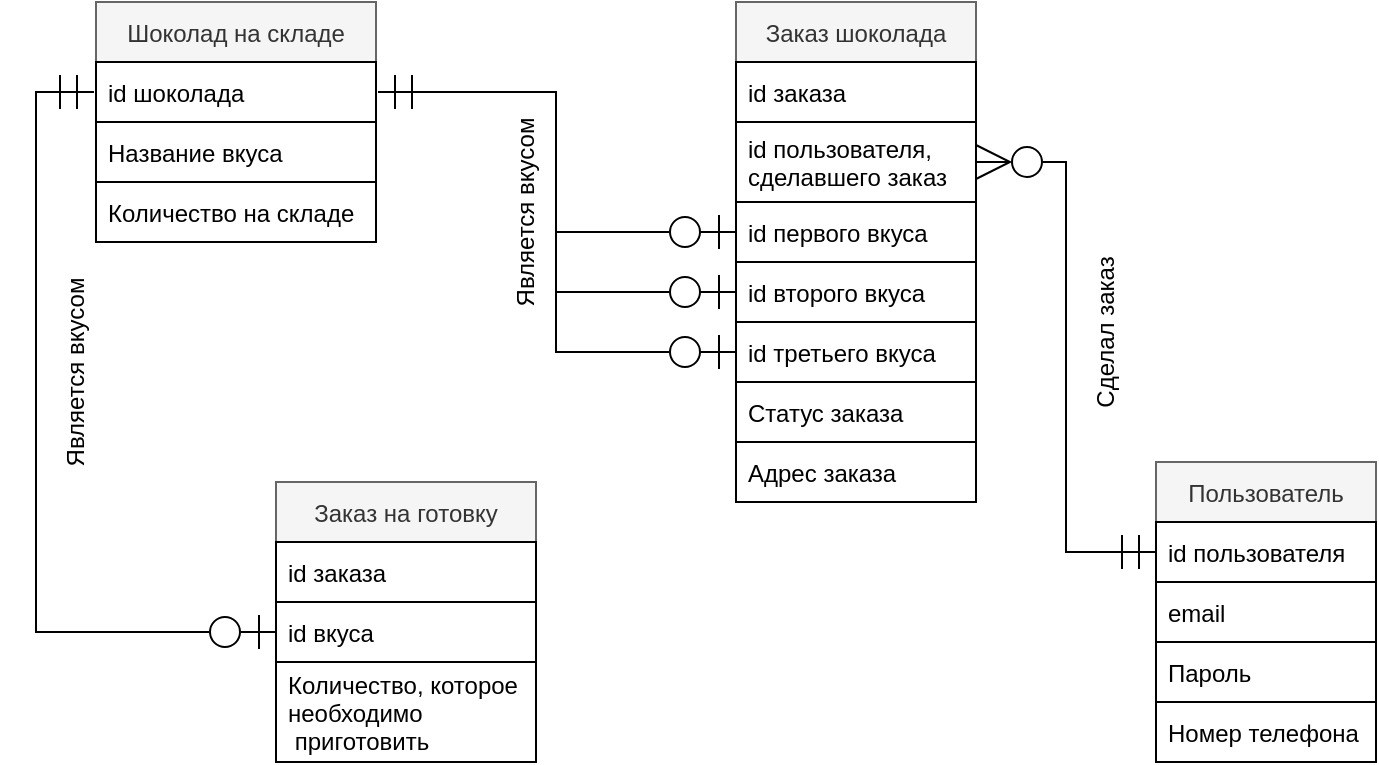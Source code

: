 <mxfile version="15.7.3" type="github">
  <diagram name="Page-1" id="edf60f1a-56cd-e834-aa8a-f176f3a09ee4">
    <mxGraphModel dx="1117" dy="724" grid="1" gridSize="10" guides="1" tooltips="1" connect="1" arrows="1" fold="1" page="1" pageScale="1" pageWidth="1100" pageHeight="850" background="none" math="0" shadow="0">
      <root>
        <mxCell id="0" />
        <mxCell id="1" parent="0" />
        <mxCell id="eft8qApNP8DuhR5Chvi9-2" value="Шоколад на складе" style="swimlane;fontStyle=0;childLayout=stackLayout;horizontal=1;startSize=30;horizontalStack=0;resizeParent=1;resizeParentMax=0;resizeLast=0;collapsible=1;marginBottom=0;labelBackgroundColor=none;fillColor=#f5f5f5;fontColor=#333333;strokeColor=#666666;" vertex="1" parent="1">
          <mxGeometry x="60" y="100" width="140" height="120" as="geometry">
            <mxRectangle x="60" y="100" width="140" height="30" as="alternateBounds" />
          </mxGeometry>
        </mxCell>
        <mxCell id="eft8qApNP8DuhR5Chvi9-3" value="id шоколада" style="text;strokeColor=default;fillColor=none;align=left;verticalAlign=middle;spacingLeft=4;spacingRight=4;overflow=hidden;points=[[0,0.5],[1,0.5]];portConstraint=eastwest;rotatable=0;perimeterSpacing=1;" vertex="1" parent="eft8qApNP8DuhR5Chvi9-2">
          <mxGeometry y="30" width="140" height="30" as="geometry" />
        </mxCell>
        <mxCell id="eft8qApNP8DuhR5Chvi9-4" value="Название вкуса" style="text;strokeColor=default;fillColor=none;align=left;verticalAlign=middle;spacingLeft=4;spacingRight=4;overflow=hidden;points=[[0,0.5],[1,0.5]];portConstraint=eastwest;rotatable=0;perimeterSpacing=2;" vertex="1" parent="eft8qApNP8DuhR5Chvi9-2">
          <mxGeometry y="60" width="140" height="30" as="geometry" />
        </mxCell>
        <mxCell id="eft8qApNP8DuhR5Chvi9-5" value="Количество на складе" style="text;strokeColor=default;fillColor=none;align=left;verticalAlign=middle;spacingLeft=4;spacingRight=4;overflow=hidden;points=[[0,0.5],[1,0.5]];portConstraint=eastwest;rotatable=0;" vertex="1" parent="eft8qApNP8DuhR5Chvi9-2">
          <mxGeometry y="90" width="140" height="30" as="geometry" />
        </mxCell>
        <mxCell id="eft8qApNP8DuhR5Chvi9-7" value="Заказ на готовку" style="swimlane;fontStyle=0;childLayout=stackLayout;horizontal=1;startSize=30;horizontalStack=0;resizeParent=1;resizeParentMax=0;resizeLast=0;collapsible=1;marginBottom=0;fillColor=#f5f5f5;fontColor=#333333;strokeColor=#666666;" vertex="1" parent="1">
          <mxGeometry x="150" y="340" width="130" height="140" as="geometry">
            <mxRectangle x="310" y="150" width="130" height="30" as="alternateBounds" />
          </mxGeometry>
        </mxCell>
        <mxCell id="eft8qApNP8DuhR5Chvi9-8" value="id заказа" style="text;strokeColor=default;fillColor=none;align=left;verticalAlign=middle;spacingLeft=4;spacingRight=4;overflow=hidden;points=[[0,0.5],[1,0.5]];portConstraint=eastwest;rotatable=0;" vertex="1" parent="eft8qApNP8DuhR5Chvi9-7">
          <mxGeometry y="30" width="130" height="30" as="geometry" />
        </mxCell>
        <mxCell id="eft8qApNP8DuhR5Chvi9-9" value="id вкуса" style="text;strokeColor=default;fillColor=none;align=left;verticalAlign=middle;spacingLeft=4;spacingRight=4;overflow=hidden;points=[[0,0.5],[1,0.5]];portConstraint=eastwest;rotatable=0;" vertex="1" parent="eft8qApNP8DuhR5Chvi9-7">
          <mxGeometry y="60" width="130" height="30" as="geometry" />
        </mxCell>
        <mxCell id="eft8qApNP8DuhR5Chvi9-10" value="Количество, которое&#xa;необходимо&#xa; приготовить" style="text;strokeColor=default;fillColor=none;align=left;verticalAlign=middle;spacingLeft=4;spacingRight=4;overflow=hidden;points=[[0,0.5],[1,0.5]];portConstraint=eastwest;rotatable=0;" vertex="1" parent="eft8qApNP8DuhR5Chvi9-7">
          <mxGeometry y="90" width="130" height="50" as="geometry" />
        </mxCell>
        <mxCell id="eft8qApNP8DuhR5Chvi9-26" value="" style="group" vertex="1" connectable="0" parent="1">
          <mxGeometry x="380" y="100" width="120" height="280" as="geometry" />
        </mxCell>
        <mxCell id="eft8qApNP8DuhR5Chvi9-17" value="Заказ шоколада" style="swimlane;fontStyle=0;childLayout=stackLayout;horizontal=1;startSize=30;horizontalStack=0;resizeParent=1;resizeParentMax=0;resizeLast=0;collapsible=1;marginBottom=0;labelBackgroundColor=none;strokeColor=#666666;fillColor=#f5f5f5;fontColor=#333333;" vertex="1" parent="eft8qApNP8DuhR5Chvi9-26">
          <mxGeometry width="120" height="130" as="geometry" />
        </mxCell>
        <mxCell id="eft8qApNP8DuhR5Chvi9-18" value="id заказа" style="text;strokeColor=default;fillColor=none;align=left;verticalAlign=middle;spacingLeft=4;spacingRight=4;overflow=hidden;points=[[0,0.5],[1,0.5]];portConstraint=eastwest;rotatable=0;labelBackgroundColor=none;" vertex="1" parent="eft8qApNP8DuhR5Chvi9-17">
          <mxGeometry y="30" width="120" height="30" as="geometry" />
        </mxCell>
        <mxCell id="eft8qApNP8DuhR5Chvi9-19" value="id пользователя,&#xa;сделавшего заказ" style="text;strokeColor=default;fillColor=none;align=left;verticalAlign=middle;spacingLeft=4;spacingRight=4;overflow=hidden;points=[[0,0.5],[1,0.5]];portConstraint=eastwest;rotatable=0;labelBackgroundColor=none;" vertex="1" parent="eft8qApNP8DuhR5Chvi9-17">
          <mxGeometry y="60" width="120" height="40" as="geometry" />
        </mxCell>
        <mxCell id="eft8qApNP8DuhR5Chvi9-20" value="id первого вкуса " style="text;strokeColor=default;fillColor=none;align=left;verticalAlign=middle;spacingLeft=4;spacingRight=4;overflow=hidden;points=[[0,0.5],[1,0.5]];portConstraint=eastwest;rotatable=0;labelBackgroundColor=none;" vertex="1" parent="eft8qApNP8DuhR5Chvi9-17">
          <mxGeometry y="100" width="120" height="30" as="geometry" />
        </mxCell>
        <mxCell id="eft8qApNP8DuhR5Chvi9-21" value="id второго вкуса" style="text;strokeColor=default;fillColor=none;align=left;verticalAlign=middle;spacingLeft=4;spacingRight=4;overflow=hidden;points=[[0,0.5],[1,0.5]];portConstraint=eastwest;rotatable=0;labelBackgroundColor=none;" vertex="1" parent="eft8qApNP8DuhR5Chvi9-26">
          <mxGeometry y="130" width="120" height="30" as="geometry" />
        </mxCell>
        <mxCell id="eft8qApNP8DuhR5Chvi9-22" value="id третьего вкуса" style="text;strokeColor=default;fillColor=none;align=left;verticalAlign=middle;spacingLeft=4;spacingRight=4;overflow=hidden;points=[[0,0.5],[1,0.5]];portConstraint=eastwest;rotatable=0;labelBackgroundColor=none;" vertex="1" parent="eft8qApNP8DuhR5Chvi9-26">
          <mxGeometry y="160" width="120" height="30" as="geometry" />
        </mxCell>
        <mxCell id="eft8qApNP8DuhR5Chvi9-23" value="Статус заказа" style="text;strokeColor=default;fillColor=none;align=left;verticalAlign=middle;spacingLeft=4;spacingRight=4;overflow=hidden;points=[[0,0.5],[1,0.5]];portConstraint=eastwest;rotatable=0;labelBackgroundColor=none;" vertex="1" parent="eft8qApNP8DuhR5Chvi9-26">
          <mxGeometry y="190" width="120" height="30" as="geometry" />
        </mxCell>
        <mxCell id="eft8qApNP8DuhR5Chvi9-24" value="Адрес заказа" style="text;strokeColor=default;fillColor=none;align=left;verticalAlign=middle;spacingLeft=4;spacingRight=4;overflow=hidden;points=[[0,0.5],[1,0.5]];portConstraint=eastwest;rotatable=0;labelBackgroundColor=none;" vertex="1" parent="eft8qApNP8DuhR5Chvi9-26">
          <mxGeometry y="220" width="120" height="30" as="geometry" />
        </mxCell>
        <mxCell id="eft8qApNP8DuhR5Chvi9-27" value="" style="group" vertex="1" connectable="0" parent="1">
          <mxGeometry x="590" y="330" width="110" height="150" as="geometry" />
        </mxCell>
        <mxCell id="eft8qApNP8DuhR5Chvi9-12" value="Пользователь" style="swimlane;fontStyle=0;childLayout=stackLayout;horizontal=1;startSize=30;horizontalStack=0;resizeParent=1;resizeParentMax=0;resizeLast=0;collapsible=1;marginBottom=0;labelBackgroundColor=none;strokeColor=#666666;fillColor=#f5f5f5;fontColor=#333333;" vertex="1" parent="eft8qApNP8DuhR5Chvi9-27">
          <mxGeometry width="110" height="120" as="geometry" />
        </mxCell>
        <mxCell id="eft8qApNP8DuhR5Chvi9-13" value="id пользователя" style="text;strokeColor=default;fillColor=none;align=left;verticalAlign=middle;spacingLeft=4;spacingRight=4;overflow=hidden;points=[[0,0.5],[1,0.5]];portConstraint=eastwest;rotatable=0;labelBackgroundColor=none;" vertex="1" parent="eft8qApNP8DuhR5Chvi9-12">
          <mxGeometry y="30" width="110" height="30" as="geometry" />
        </mxCell>
        <mxCell id="eft8qApNP8DuhR5Chvi9-14" value="email" style="text;strokeColor=default;fillColor=none;align=left;verticalAlign=middle;spacingLeft=4;spacingRight=4;overflow=hidden;points=[[0,0.5],[1,0.5]];portConstraint=eastwest;rotatable=0;labelBackgroundColor=none;" vertex="1" parent="eft8qApNP8DuhR5Chvi9-12">
          <mxGeometry y="60" width="110" height="30" as="geometry" />
        </mxCell>
        <mxCell id="eft8qApNP8DuhR5Chvi9-15" value="Пароль" style="text;strokeColor=default;fillColor=none;align=left;verticalAlign=middle;spacingLeft=4;spacingRight=4;overflow=hidden;points=[[0,0.5],[1,0.5]];portConstraint=eastwest;rotatable=0;labelBackgroundColor=none;" vertex="1" parent="eft8qApNP8DuhR5Chvi9-12">
          <mxGeometry y="90" width="110" height="30" as="geometry" />
        </mxCell>
        <mxCell id="eft8qApNP8DuhR5Chvi9-16" value="Номер телефона" style="text;strokeColor=default;fillColor=none;align=left;verticalAlign=middle;spacingLeft=4;spacingRight=4;overflow=hidden;points=[[0,0.5],[1,0.5]];portConstraint=eastwest;rotatable=0;labelBackgroundColor=none;" vertex="1" parent="eft8qApNP8DuhR5Chvi9-27">
          <mxGeometry y="120" width="110" height="30" as="geometry" />
        </mxCell>
        <mxCell id="eft8qApNP8DuhR5Chvi9-38" style="edgeStyle=orthogonalEdgeStyle;rounded=0;orthogonalLoop=1;jettySize=auto;html=1;" edge="1" parent="1">
          <mxGeometry relative="1" as="geometry">
            <mxPoint x="202" y="140" as="targetPoint" />
            <mxPoint x="202" y="140" as="sourcePoint" />
          </mxGeometry>
        </mxCell>
        <mxCell id="eft8qApNP8DuhR5Chvi9-39" style="edgeStyle=orthogonalEdgeStyle;rounded=0;orthogonalLoop=1;jettySize=auto;html=1;entryX=0;entryY=0.5;entryDx=0;entryDy=0;endArrow=ERmandOne;endFill=0;startArrow=ERzeroToOne;startFill=0;targetPerimeterSpacing=0;endSize=15;startSize=15;jumpSize=0;" edge="1" parent="1" source="eft8qApNP8DuhR5Chvi9-9" target="eft8qApNP8DuhR5Chvi9-3">
          <mxGeometry relative="1" as="geometry" />
        </mxCell>
        <mxCell id="eft8qApNP8DuhR5Chvi9-40" style="edgeStyle=orthogonalEdgeStyle;rounded=0;orthogonalLoop=1;jettySize=auto;html=1;entryX=0;entryY=0.5;entryDx=0;entryDy=0;endArrow=ERmandOne;endFill=0;endSize=15;startSize=15;startArrow=ERzeroToMany;startFill=0;" edge="1" parent="1" source="eft8qApNP8DuhR5Chvi9-19" target="eft8qApNP8DuhR5Chvi9-13">
          <mxGeometry relative="1" as="geometry" />
        </mxCell>
        <mxCell id="eft8qApNP8DuhR5Chvi9-43" style="rounded=0;sketch=0;orthogonalLoop=1;jettySize=auto;html=1;entryX=0;entryY=0.5;entryDx=0;entryDy=0;startArrow=ERmandOne;startFill=0;endArrow=ERzeroToOne;endFill=0;startSize=15;endSize=15;targetPerimeterSpacing=0;jumpSize=0;edgeStyle=orthogonalEdgeStyle;jumpStyle=line;shadow=0;" edge="1" parent="1" source="eft8qApNP8DuhR5Chvi9-3" target="eft8qApNP8DuhR5Chvi9-20">
          <mxGeometry relative="1" as="geometry">
            <Array as="points">
              <mxPoint x="290" y="145" />
              <mxPoint x="290" y="215" />
            </Array>
          </mxGeometry>
        </mxCell>
        <mxCell id="eft8qApNP8DuhR5Chvi9-44" style="edgeStyle=orthogonalEdgeStyle;rounded=0;sketch=0;jumpStyle=line;jumpSize=0;orthogonalLoop=1;jettySize=auto;html=1;entryX=0;entryY=0.5;entryDx=0;entryDy=0;shadow=0;startArrow=ERmandOne;startFill=0;endArrow=ERzeroToOne;endFill=0;startSize=15;endSize=15;targetPerimeterSpacing=0;" edge="1" parent="1" source="eft8qApNP8DuhR5Chvi9-3" target="eft8qApNP8DuhR5Chvi9-21">
          <mxGeometry relative="1" as="geometry" />
        </mxCell>
        <mxCell id="eft8qApNP8DuhR5Chvi9-45" style="edgeStyle=orthogonalEdgeStyle;rounded=0;sketch=0;jumpStyle=line;jumpSize=0;orthogonalLoop=1;jettySize=auto;html=1;entryX=0;entryY=0.5;entryDx=0;entryDy=0;shadow=0;startArrow=ERmandOne;startFill=0;endArrow=ERzeroToOne;endFill=0;startSize=15;endSize=15;targetPerimeterSpacing=0;" edge="1" parent="1" source="eft8qApNP8DuhR5Chvi9-3" target="eft8qApNP8DuhR5Chvi9-22">
          <mxGeometry relative="1" as="geometry" />
        </mxCell>
        <mxCell id="eft8qApNP8DuhR5Chvi9-47" value="Является вкусом" style="text;html=1;strokeColor=none;fillColor=none;align=center;verticalAlign=middle;whiteSpace=wrap;rounded=0;labelBackgroundColor=none;rotation=-90;" vertex="1" parent="1">
          <mxGeometry x="-5" y="270" width="110" height="30" as="geometry" />
        </mxCell>
        <mxCell id="eft8qApNP8DuhR5Chvi9-48" value="Является вкусом" style="text;html=1;strokeColor=none;fillColor=none;align=center;verticalAlign=middle;whiteSpace=wrap;rounded=0;labelBackgroundColor=none;rotation=-90;" vertex="1" parent="1">
          <mxGeometry x="220" y="190" width="110" height="30" as="geometry" />
        </mxCell>
        <mxCell id="eft8qApNP8DuhR5Chvi9-50" value="Сделал заказ" style="text;html=1;strokeColor=none;fillColor=none;align=center;verticalAlign=middle;whiteSpace=wrap;rounded=0;labelBackgroundColor=none;rotation=-90;" vertex="1" parent="1">
          <mxGeometry x="510" y="250" width="110" height="30" as="geometry" />
        </mxCell>
      </root>
    </mxGraphModel>
  </diagram>
</mxfile>
